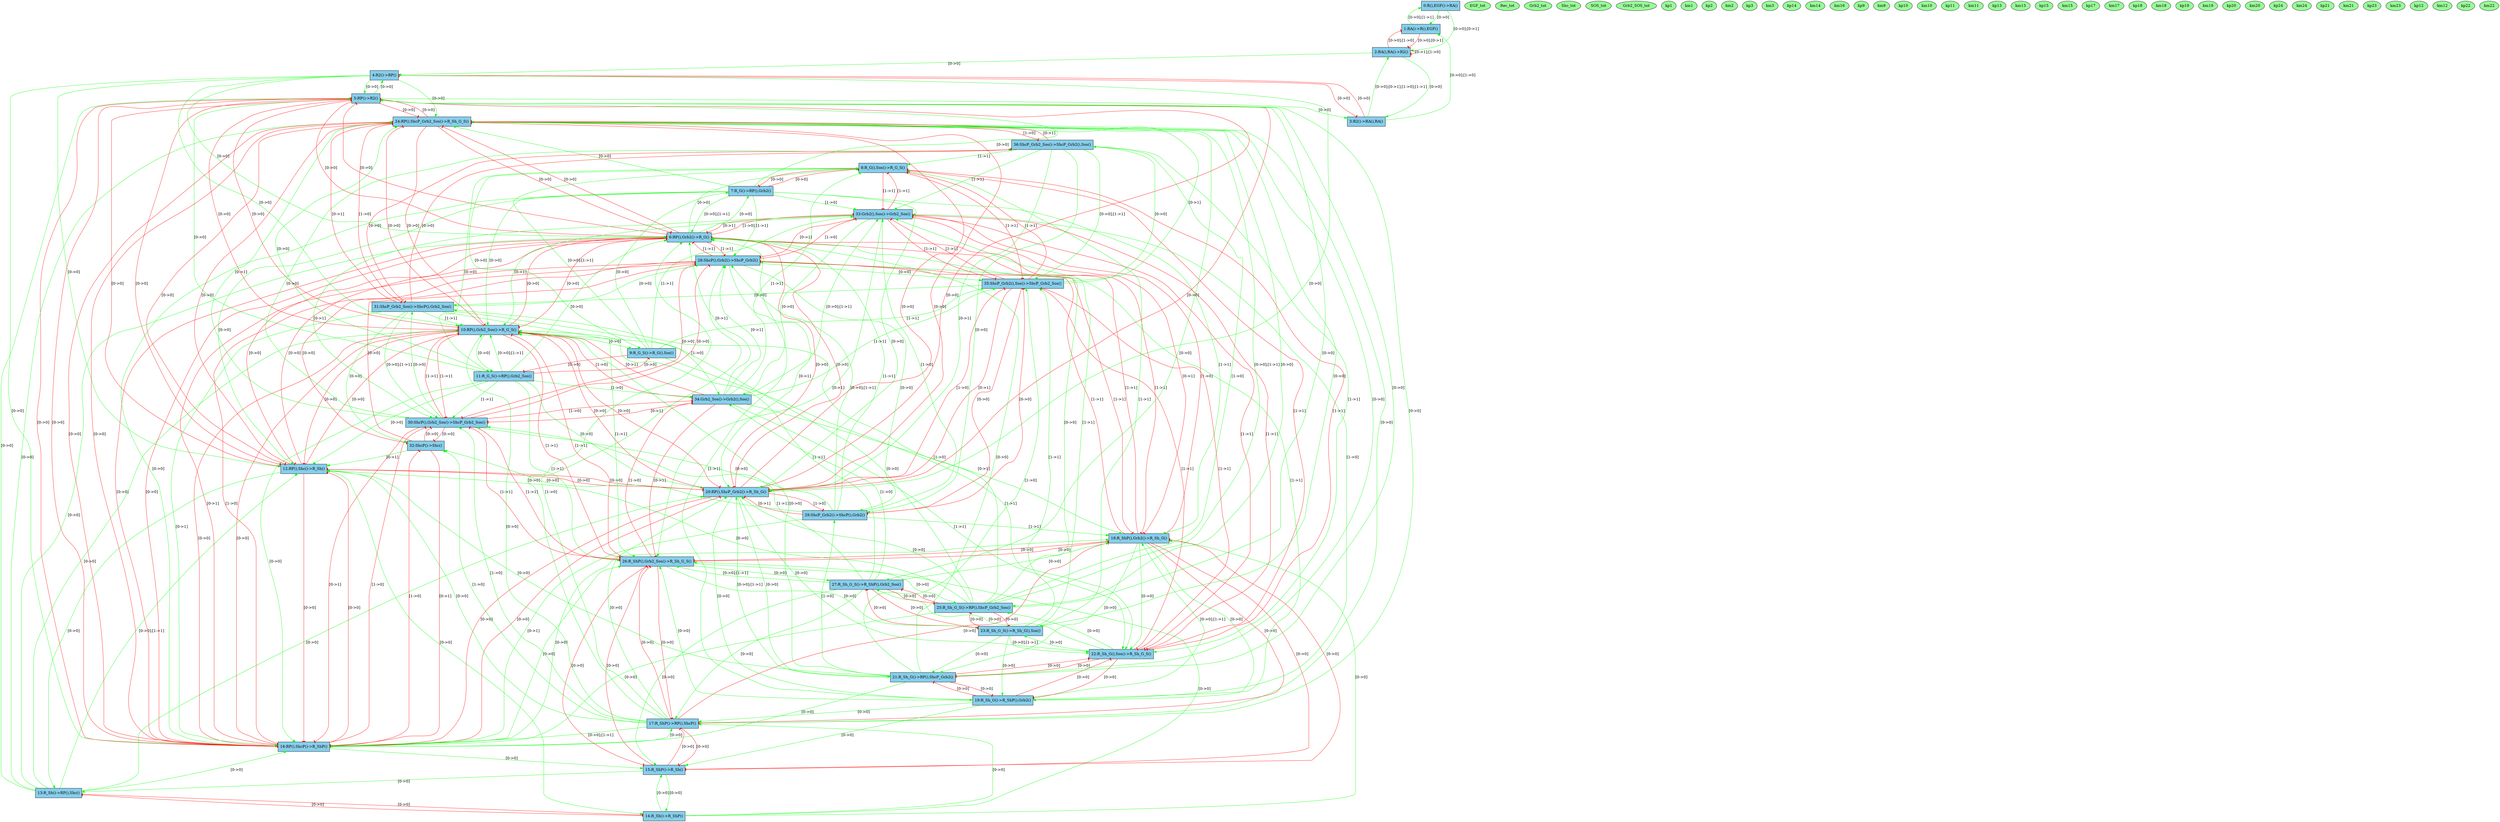 #This file has been computed by KaSa: a Static Analyzer for Kappa (Kappa Static Analyzer (DomainBased-3083-g1567d7b-dirty))
#Download sources/binaries at https://github.com/Kappa-Dev/KaSim
#
#Analysis launched at 2017/05/17 14:48:44 (GMT+2) on wf102.di.ens.fr
#Command line is: KaSa egfr_path.ka
#
#This file contains the description of the influence map in dot.
#Please use graphviz (http://www.graphviz.org) or OmniGraffle to export it to a PDF
#
digraph G{
"0:R(),EGF()->RA()" [shape="box" fillcolor="#87ceeb" style=filled];
"1:RA()->R(),EGF()" [shape="box" fillcolor="#87ceeb" style=filled];
"2:RA(),RA()->R2()" [shape="box" fillcolor="#87ceeb" style=filled];
"3:R2()->RA(),RA()" [shape="box" fillcolor="#87ceeb" style=filled];
"4:R2()->RP()" [shape="box" fillcolor="#87ceeb" style=filled];
"5:RP()->R2()" [shape="box" fillcolor="#87ceeb" style=filled];
"6:RP(),Grb2()->R_G()" [shape="box" fillcolor="#87ceeb" style=filled];
"7:R_G()->RP(),Grb2()" [shape="box" fillcolor="#87ceeb" style=filled];
"8:R_G(),Sos()->R_G_S()" [shape="box" fillcolor="#87ceeb" style=filled];
"9:R_G_S()->R_G(),Sos()" [shape="box" fillcolor="#87ceeb" style=filled];
"10:RP(),Grb2_Sos()->R_G_S()" [shape="box" fillcolor="#87ceeb" style=filled];
"11:R_G_S()->RP(),Grb2_Sos()" [shape="box" fillcolor="#87ceeb" style=filled];
"12:RP(),Shc()->R_Sh()" [shape="box" fillcolor="#87ceeb" style=filled];
"13:R_Sh()->RP(),Shc()" [shape="box" fillcolor="#87ceeb" style=filled];
"14:R_Sh()->R_ShP()" [shape="box" fillcolor="#87ceeb" style=filled];
"15:R_ShP()->R_Sh()" [shape="box" fillcolor="#87ceeb" style=filled];
"16:RP(),ShcP()->R_ShP()" [shape="box" fillcolor="#87ceeb" style=filled];
"17:R_ShP()->RP(),ShcP()" [shape="box" fillcolor="#87ceeb" style=filled];
"18:R_ShP(),Grb2()->R_Sh_G()" [shape="box" fillcolor="#87ceeb" style=filled];
"19:R_Sh_G()->R_ShP(),Grb2()" [shape="box" fillcolor="#87ceeb" style=filled];
"20:RP(),ShcP_Grb2()->R_Sh_G()" [shape="box" fillcolor="#87ceeb" style=filled];
"21:R_Sh_G()->RP(),ShcP_Grb2()" [shape="box" fillcolor="#87ceeb" style=filled];
"22:R_Sh_G(),Sos()->R_Sh_G_S()" [shape="box" fillcolor="#87ceeb" style=filled];
"23:R_Sh_G_S()->R_Sh_G(),Sos()" [shape="box" fillcolor="#87ceeb" style=filled];
"24:RP(),ShcP_Grb2_Sos()->R_Sh_G_S()" [shape="box" fillcolor="#87ceeb" style=filled];
"25:R_Sh_G_S()->RP(),ShcP_Grb2_Sos()" [shape="box" fillcolor="#87ceeb" style=filled];
"26:R_ShP(),Grb2_Sos()->R_Sh_G_S()" [shape="box" fillcolor="#87ceeb" style=filled];
"27:R_Sh_G_S()->R_ShP(),Grb2_Sos()" [shape="box" fillcolor="#87ceeb" style=filled];
"28:ShcP(),Grb2()->ShcP_Grb2()" [shape="box" fillcolor="#87ceeb" style=filled];
"29:ShcP_Grb2()->ShcP(),Grb2()" [shape="box" fillcolor="#87ceeb" style=filled];
"30:ShcP(),Grb2_Sos()->ShcP_Grb2_Sos()" [shape="box" fillcolor="#87ceeb" style=filled];
"31:ShcP_Grb2_Sos()->ShcP(),Grb2_Sos()" [shape="box" fillcolor="#87ceeb" style=filled];
"32:ShcP()->Shc()" [shape="box" fillcolor="#87ceeb" style=filled];
"33:Grb2(),Sos()->Grb2_Sos()" [shape="box" fillcolor="#87ceeb" style=filled];
"34:Grb2_Sos()->Grb2(),Sos()" [shape="box" fillcolor="#87ceeb" style=filled];
"35:ShcP_Grb2(),Sos()->ShcP_Grb2_Sos()" [shape="box" fillcolor="#87ceeb" style=filled];
"36:ShcP_Grb2_Sos()->ShcP_Grb2(),Sos()" [shape="box" fillcolor="#87ceeb" style=filled];

"EGF_tot" [shape="ellipse" fillcolor="#98fb98" style=filled];
"Rec_tot" [shape="ellipse" fillcolor="#98fb98" style=filled];
"Grb2_tot" [shape="ellipse" fillcolor="#98fb98" style=filled];
"Shc_tot" [shape="ellipse" fillcolor="#98fb98" style=filled];
"SOS_tot" [shape="ellipse" fillcolor="#98fb98" style=filled];
"Grb2_SOS_tot" [shape="ellipse" fillcolor="#98fb98" style=filled];
"kp1" [shape="ellipse" fillcolor="#98fb98" style=filled];
"km1" [shape="ellipse" fillcolor="#98fb98" style=filled];
"kp2" [shape="ellipse" fillcolor="#98fb98" style=filled];
"km2" [shape="ellipse" fillcolor="#98fb98" style=filled];
"kp3" [shape="ellipse" fillcolor="#98fb98" style=filled];
"km3" [shape="ellipse" fillcolor="#98fb98" style=filled];
"kp14" [shape="ellipse" fillcolor="#98fb98" style=filled];
"km14" [shape="ellipse" fillcolor="#98fb98" style=filled];
"km16" [shape="ellipse" fillcolor="#98fb98" style=filled];
"kp9" [shape="ellipse" fillcolor="#98fb98" style=filled];
"km9" [shape="ellipse" fillcolor="#98fb98" style=filled];
"kp10" [shape="ellipse" fillcolor="#98fb98" style=filled];
"km10" [shape="ellipse" fillcolor="#98fb98" style=filled];
"kp11" [shape="ellipse" fillcolor="#98fb98" style=filled];
"km11" [shape="ellipse" fillcolor="#98fb98" style=filled];
"kp13" [shape="ellipse" fillcolor="#98fb98" style=filled];
"km13" [shape="ellipse" fillcolor="#98fb98" style=filled];
"kp15" [shape="ellipse" fillcolor="#98fb98" style=filled];
"km15" [shape="ellipse" fillcolor="#98fb98" style=filled];
"kp17" [shape="ellipse" fillcolor="#98fb98" style=filled];
"km17" [shape="ellipse" fillcolor="#98fb98" style=filled];
"kp18" [shape="ellipse" fillcolor="#98fb98" style=filled];
"km18" [shape="ellipse" fillcolor="#98fb98" style=filled];
"kp19" [shape="ellipse" fillcolor="#98fb98" style=filled];
"km19" [shape="ellipse" fillcolor="#98fb98" style=filled];
"kp20" [shape="ellipse" fillcolor="#98fb98" style=filled];
"km20" [shape="ellipse" fillcolor="#98fb98" style=filled];
"kp24" [shape="ellipse" fillcolor="#98fb98" style=filled];
"km24" [shape="ellipse" fillcolor="#98fb98" style=filled];
"kp21" [shape="ellipse" fillcolor="#98fb98" style=filled];
"km21" [shape="ellipse" fillcolor="#98fb98" style=filled];
"kp23" [shape="ellipse" fillcolor="#98fb98" style=filled];
"km23" [shape="ellipse" fillcolor="#98fb98" style=filled];
"kp12" [shape="ellipse" fillcolor="#98fb98" style=filled];
"km12" [shape="ellipse" fillcolor="#98fb98" style=filled];
"kp22" [shape="ellipse" fillcolor="#98fb98" style=filled];
"km22" [shape="ellipse" fillcolor="#98fb98" style=filled];
"0:R(),EGF()->RA()" -> "1:RA()->R(),EGF()" [label="[0->0]" color="green"];
"0:R(),EGF()->RA()" -> "2:RA(),RA()->R2()" [label="[0->0];[0->1]" color="green"];
"1:RA()->R(),EGF()" -> "0:R(),EGF()->RA()" [label="[0->0];[1->1]" color="green"];
"2:RA(),RA()->R2()" -> "3:R2()->RA(),RA()" [label="[0->0]" color="green"];
"2:RA(),RA()->R2()" -> "4:R2()->RP()" [label="[0->0]" color="green"];
"3:R2()->RA(),RA()" -> "1:RA()->R(),EGF()" [label="[0->0];[1->0]" color="green"];
"3:R2()->RA(),RA()" -> "2:RA(),RA()->R2()" [label="[0->0];[0->1];[1->0];[1->1]" color="green"];
"4:R2()->RP()" -> "5:RP()->R2()" [label="[0->0]" color="green"];
"4:R2()->RP()" -> "6:RP(),Grb2()->R_G()" [label="[0->0]" color="green"];
"4:R2()->RP()" -> "10:RP(),Grb2_Sos()->R_G_S()" [label="[0->0]" color="green"];
"4:R2()->RP()" -> "12:RP(),Shc()->R_Sh()" [label="[0->0]" color="green"];
"4:R2()->RP()" -> "16:RP(),ShcP()->R_ShP()" [label="[0->0]" color="green"];
"4:R2()->RP()" -> "20:RP(),ShcP_Grb2()->R_Sh_G()" [label="[0->0]" color="green"];
"4:R2()->RP()" -> "24:RP(),ShcP_Grb2_Sos()->R_Sh_G_S()" [label="[0->0]" color="green"];
"5:RP()->R2()" -> "3:R2()->RA(),RA()" [label="[0->0]" color="green"];
"5:RP()->R2()" -> "4:R2()->RP()" [label="[0->0]" color="green"];
"6:RP(),Grb2()->R_G()" -> "7:R_G()->RP(),Grb2()" [label="[0->0]" color="green"];
"6:RP(),Grb2()->R_G()" -> "8:R_G(),Sos()->R_G_S()" [label="[0->0]" color="green"];
"7:R_G()->RP(),Grb2()" -> "5:RP()->R2()" [label="[0->0]" color="green"];
"7:R_G()->RP(),Grb2()" -> "6:RP(),Grb2()->R_G()" [label="[0->0];[1->1]" color="green"];
"7:R_G()->RP(),Grb2()" -> "10:RP(),Grb2_Sos()->R_G_S()" [label="[0->0]" color="green"];
"7:R_G()->RP(),Grb2()" -> "12:RP(),Shc()->R_Sh()" [label="[0->0]" color="green"];
"7:R_G()->RP(),Grb2()" -> "16:RP(),ShcP()->R_ShP()" [label="[0->0]" color="green"];
"7:R_G()->RP(),Grb2()" -> "18:R_ShP(),Grb2()->R_Sh_G()" [label="[1->1]" color="green"];
"7:R_G()->RP(),Grb2()" -> "20:RP(),ShcP_Grb2()->R_Sh_G()" [label="[0->0]" color="green"];
"7:R_G()->RP(),Grb2()" -> "24:RP(),ShcP_Grb2_Sos()->R_Sh_G_S()" [label="[0->0]" color="green"];
"7:R_G()->RP(),Grb2()" -> "28:ShcP(),Grb2()->ShcP_Grb2()" [label="[1->1]" color="green"];
"7:R_G()->RP(),Grb2()" -> "33:Grb2(),Sos()->Grb2_Sos()" [label="[1->0]" color="green"];
"8:R_G(),Sos()->R_G_S()" -> "9:R_G_S()->R_G(),Sos()" [label="[0->0]" color="green"];
"8:R_G(),Sos()->R_G_S()" -> "11:R_G_S()->RP(),Grb2_Sos()" [label="[0->0]" color="green"];
"9:R_G_S()->R_G(),Sos()" -> "7:R_G()->RP(),Grb2()" [label="[0->0]" color="green"];
"9:R_G_S()->R_G(),Sos()" -> "8:R_G(),Sos()->R_G_S()" [label="[0->0];[1->1]" color="green"];
"9:R_G_S()->R_G(),Sos()" -> "22:R_Sh_G(),Sos()->R_Sh_G_S()" [label="[1->1]" color="green"];
"9:R_G_S()->R_G(),Sos()" -> "33:Grb2(),Sos()->Grb2_Sos()" [label="[1->1]" color="green"];
"9:R_G_S()->R_G(),Sos()" -> "35:ShcP_Grb2(),Sos()->ShcP_Grb2_Sos()" [label="[1->1]" color="green"];
"10:RP(),Grb2_Sos()->R_G_S()" -> "9:R_G_S()->R_G(),Sos()" [label="[0->0]" color="green"];
"10:RP(),Grb2_Sos()->R_G_S()" -> "11:R_G_S()->RP(),Grb2_Sos()" [label="[0->0]" color="green"];
"11:R_G_S()->RP(),Grb2_Sos()" -> "5:RP()->R2()" [label="[0->0]" color="green"];
"11:R_G_S()->RP(),Grb2_Sos()" -> "6:RP(),Grb2()->R_G()" [label="[0->0]" color="green"];
"11:R_G_S()->RP(),Grb2_Sos()" -> "10:RP(),Grb2_Sos()->R_G_S()" [label="[0->0];[1->1]" color="green"];
"11:R_G_S()->RP(),Grb2_Sos()" -> "12:RP(),Shc()->R_Sh()" [label="[0->0]" color="green"];
"11:R_G_S()->RP(),Grb2_Sos()" -> "16:RP(),ShcP()->R_ShP()" [label="[0->0]" color="green"];
"11:R_G_S()->RP(),Grb2_Sos()" -> "20:RP(),ShcP_Grb2()->R_Sh_G()" [label="[0->0]" color="green"];
"11:R_G_S()->RP(),Grb2_Sos()" -> "24:RP(),ShcP_Grb2_Sos()->R_Sh_G_S()" [label="[0->0]" color="green"];
"11:R_G_S()->RP(),Grb2_Sos()" -> "26:R_ShP(),Grb2_Sos()->R_Sh_G_S()" [label="[1->1]" color="green"];
"11:R_G_S()->RP(),Grb2_Sos()" -> "30:ShcP(),Grb2_Sos()->ShcP_Grb2_Sos()" [label="[1->1]" color="green"];
"11:R_G_S()->RP(),Grb2_Sos()" -> "34:Grb2_Sos()->Grb2(),Sos()" [label="[1->0]" color="green"];
"12:RP(),Shc()->R_Sh()" -> "13:R_Sh()->RP(),Shc()" [label="[0->0]" color="green"];
"12:RP(),Shc()->R_Sh()" -> "14:R_Sh()->R_ShP()" [label="[0->0]" color="green"];
"13:R_Sh()->RP(),Shc()" -> "5:RP()->R2()" [label="[0->0]" color="green"];
"13:R_Sh()->RP(),Shc()" -> "6:RP(),Grb2()->R_G()" [label="[0->0]" color="green"];
"13:R_Sh()->RP(),Shc()" -> "10:RP(),Grb2_Sos()->R_G_S()" [label="[0->0]" color="green"];
"13:R_Sh()->RP(),Shc()" -> "12:RP(),Shc()->R_Sh()" [label="[0->0];[1->1]" color="green"];
"13:R_Sh()->RP(),Shc()" -> "16:RP(),ShcP()->R_ShP()" [label="[0->0]" color="green"];
"13:R_Sh()->RP(),Shc()" -> "20:RP(),ShcP_Grb2()->R_Sh_G()" [label="[0->0]" color="green"];
"13:R_Sh()->RP(),Shc()" -> "24:RP(),ShcP_Grb2_Sos()->R_Sh_G_S()" [label="[0->0]" color="green"];
"14:R_Sh()->R_ShP()" -> "15:R_ShP()->R_Sh()" [label="[0->0]" color="green"];
"14:R_Sh()->R_ShP()" -> "17:R_ShP()->RP(),ShcP()" [label="[0->0]" color="green"];
"14:R_Sh()->R_ShP()" -> "18:R_ShP(),Grb2()->R_Sh_G()" [label="[0->0]" color="green"];
"14:R_Sh()->R_ShP()" -> "26:R_ShP(),Grb2_Sos()->R_Sh_G_S()" [label="[0->0]" color="green"];
"15:R_ShP()->R_Sh()" -> "13:R_Sh()->RP(),Shc()" [label="[0->0]" color="green"];
"15:R_ShP()->R_Sh()" -> "14:R_Sh()->R_ShP()" [label="[0->0]" color="green"];
"16:RP(),ShcP()->R_ShP()" -> "15:R_ShP()->R_Sh()" [label="[0->0]" color="green"];
"16:RP(),ShcP()->R_ShP()" -> "17:R_ShP()->RP(),ShcP()" [label="[0->0]" color="green"];
"16:RP(),ShcP()->R_ShP()" -> "18:R_ShP(),Grb2()->R_Sh_G()" [label="[0->0]" color="green"];
"16:RP(),ShcP()->R_ShP()" -> "26:R_ShP(),Grb2_Sos()->R_Sh_G_S()" [label="[0->0]" color="green"];
"17:R_ShP()->RP(),ShcP()" -> "5:RP()->R2()" [label="[0->0]" color="green"];
"17:R_ShP()->RP(),ShcP()" -> "6:RP(),Grb2()->R_G()" [label="[0->0]" color="green"];
"17:R_ShP()->RP(),ShcP()" -> "10:RP(),Grb2_Sos()->R_G_S()" [label="[0->0]" color="green"];
"17:R_ShP()->RP(),ShcP()" -> "12:RP(),Shc()->R_Sh()" [label="[0->0]" color="green"];
"17:R_ShP()->RP(),ShcP()" -> "16:RP(),ShcP()->R_ShP()" [label="[0->0];[1->1]" color="green"];
"17:R_ShP()->RP(),ShcP()" -> "20:RP(),ShcP_Grb2()->R_Sh_G()" [label="[0->0]" color="green"];
"17:R_ShP()->RP(),ShcP()" -> "24:RP(),ShcP_Grb2_Sos()->R_Sh_G_S()" [label="[0->0]" color="green"];
"17:R_ShP()->RP(),ShcP()" -> "28:ShcP(),Grb2()->ShcP_Grb2()" [label="[1->0]" color="green"];
"17:R_ShP()->RP(),ShcP()" -> "30:ShcP(),Grb2_Sos()->ShcP_Grb2_Sos()" [label="[1->0]" color="green"];
"17:R_ShP()->RP(),ShcP()" -> "32:ShcP()->Shc()" [label="[1->0]" color="green"];
"18:R_ShP(),Grb2()->R_Sh_G()" -> "19:R_Sh_G()->R_ShP(),Grb2()" [label="[0->0]" color="green"];
"18:R_ShP(),Grb2()->R_Sh_G()" -> "21:R_Sh_G()->RP(),ShcP_Grb2()" [label="[0->0]" color="green"];
"18:R_ShP(),Grb2()->R_Sh_G()" -> "22:R_Sh_G(),Sos()->R_Sh_G_S()" [label="[0->0]" color="green"];
"19:R_Sh_G()->R_ShP(),Grb2()" -> "6:RP(),Grb2()->R_G()" [label="[1->1]" color="green"];
"19:R_Sh_G()->R_ShP(),Grb2()" -> "15:R_ShP()->R_Sh()" [label="[0->0]" color="green"];
"19:R_Sh_G()->R_ShP(),Grb2()" -> "17:R_ShP()->RP(),ShcP()" [label="[0->0]" color="green"];
"19:R_Sh_G()->R_ShP(),Grb2()" -> "18:R_ShP(),Grb2()->R_Sh_G()" [label="[0->0];[1->1]" color="green"];
"19:R_Sh_G()->R_ShP(),Grb2()" -> "26:R_ShP(),Grb2_Sos()->R_Sh_G_S()" [label="[0->0]" color="green"];
"19:R_Sh_G()->R_ShP(),Grb2()" -> "28:ShcP(),Grb2()->ShcP_Grb2()" [label="[1->1]" color="green"];
"19:R_Sh_G()->R_ShP(),Grb2()" -> "33:Grb2(),Sos()->Grb2_Sos()" [label="[1->0]" color="green"];
"20:RP(),ShcP_Grb2()->R_Sh_G()" -> "19:R_Sh_G()->R_ShP(),Grb2()" [label="[0->0]" color="green"];
"20:RP(),ShcP_Grb2()->R_Sh_G()" -> "21:R_Sh_G()->RP(),ShcP_Grb2()" [label="[0->0]" color="green"];
"20:RP(),ShcP_Grb2()->R_Sh_G()" -> "22:R_Sh_G(),Sos()->R_Sh_G_S()" [label="[0->0]" color="green"];
"21:R_Sh_G()->RP(),ShcP_Grb2()" -> "5:RP()->R2()" [label="[0->0]" color="green"];
"21:R_Sh_G()->RP(),ShcP_Grb2()" -> "6:RP(),Grb2()->R_G()" [label="[0->0]" color="green"];
"21:R_Sh_G()->RP(),ShcP_Grb2()" -> "10:RP(),Grb2_Sos()->R_G_S()" [label="[0->0]" color="green"];
"21:R_Sh_G()->RP(),ShcP_Grb2()" -> "12:RP(),Shc()->R_Sh()" [label="[0->0]" color="green"];
"21:R_Sh_G()->RP(),ShcP_Grb2()" -> "16:RP(),ShcP()->R_ShP()" [label="[0->0]" color="green"];
"21:R_Sh_G()->RP(),ShcP_Grb2()" -> "20:RP(),ShcP_Grb2()->R_Sh_G()" [label="[0->0];[1->1]" color="green"];
"21:R_Sh_G()->RP(),ShcP_Grb2()" -> "24:RP(),ShcP_Grb2_Sos()->R_Sh_G_S()" [label="[0->0]" color="green"];
"21:R_Sh_G()->RP(),ShcP_Grb2()" -> "29:ShcP_Grb2()->ShcP(),Grb2()" [label="[1->0]" color="green"];
"21:R_Sh_G()->RP(),ShcP_Grb2()" -> "35:ShcP_Grb2(),Sos()->ShcP_Grb2_Sos()" [label="[1->0]" color="green"];
"22:R_Sh_G(),Sos()->R_Sh_G_S()" -> "23:R_Sh_G_S()->R_Sh_G(),Sos()" [label="[0->0]" color="green"];
"22:R_Sh_G(),Sos()->R_Sh_G_S()" -> "25:R_Sh_G_S()->RP(),ShcP_Grb2_Sos()" [label="[0->0]" color="green"];
"22:R_Sh_G(),Sos()->R_Sh_G_S()" -> "27:R_Sh_G_S()->R_ShP(),Grb2_Sos()" [label="[0->0]" color="green"];
"23:R_Sh_G_S()->R_Sh_G(),Sos()" -> "8:R_G(),Sos()->R_G_S()" [label="[1->1]" color="green"];
"23:R_Sh_G_S()->R_Sh_G(),Sos()" -> "19:R_Sh_G()->R_ShP(),Grb2()" [label="[0->0]" color="green"];
"23:R_Sh_G_S()->R_Sh_G(),Sos()" -> "21:R_Sh_G()->RP(),ShcP_Grb2()" [label="[0->0]" color="green"];
"23:R_Sh_G_S()->R_Sh_G(),Sos()" -> "22:R_Sh_G(),Sos()->R_Sh_G_S()" [label="[0->0];[1->1]" color="green"];
"23:R_Sh_G_S()->R_Sh_G(),Sos()" -> "33:Grb2(),Sos()->Grb2_Sos()" [label="[1->1]" color="green"];
"23:R_Sh_G_S()->R_Sh_G(),Sos()" -> "35:ShcP_Grb2(),Sos()->ShcP_Grb2_Sos()" [label="[1->1]" color="green"];
"24:RP(),ShcP_Grb2_Sos()->R_Sh_G_S()" -> "23:R_Sh_G_S()->R_Sh_G(),Sos()" [label="[0->0]" color="green"];
"24:RP(),ShcP_Grb2_Sos()->R_Sh_G_S()" -> "25:R_Sh_G_S()->RP(),ShcP_Grb2_Sos()" [label="[0->0]" color="green"];
"24:RP(),ShcP_Grb2_Sos()->R_Sh_G_S()" -> "27:R_Sh_G_S()->R_ShP(),Grb2_Sos()" [label="[0->0]" color="green"];
"25:R_Sh_G_S()->RP(),ShcP_Grb2_Sos()" -> "5:RP()->R2()" [label="[0->0]" color="green"];
"25:R_Sh_G_S()->RP(),ShcP_Grb2_Sos()" -> "6:RP(),Grb2()->R_G()" [label="[0->0]" color="green"];
"25:R_Sh_G_S()->RP(),ShcP_Grb2_Sos()" -> "10:RP(),Grb2_Sos()->R_G_S()" [label="[0->0]" color="green"];
"25:R_Sh_G_S()->RP(),ShcP_Grb2_Sos()" -> "12:RP(),Shc()->R_Sh()" [label="[0->0]" color="green"];
"25:R_Sh_G_S()->RP(),ShcP_Grb2_Sos()" -> "16:RP(),ShcP()->R_ShP()" [label="[0->0]" color="green"];
"25:R_Sh_G_S()->RP(),ShcP_Grb2_Sos()" -> "20:RP(),ShcP_Grb2()->R_Sh_G()" [label="[0->0]" color="green"];
"25:R_Sh_G_S()->RP(),ShcP_Grb2_Sos()" -> "24:RP(),ShcP_Grb2_Sos()->R_Sh_G_S()" [label="[0->0];[1->1]" color="green"];
"25:R_Sh_G_S()->RP(),ShcP_Grb2_Sos()" -> "31:ShcP_Grb2_Sos()->ShcP(),Grb2_Sos()" [label="[1->0]" color="green"];
"25:R_Sh_G_S()->RP(),ShcP_Grb2_Sos()" -> "36:ShcP_Grb2_Sos()->ShcP_Grb2(),Sos()" [label="[1->0]" color="green"];
"26:R_ShP(),Grb2_Sos()->R_Sh_G_S()" -> "23:R_Sh_G_S()->R_Sh_G(),Sos()" [label="[0->0]" color="green"];
"26:R_ShP(),Grb2_Sos()->R_Sh_G_S()" -> "25:R_Sh_G_S()->RP(),ShcP_Grb2_Sos()" [label="[0->0]" color="green"];
"26:R_ShP(),Grb2_Sos()->R_Sh_G_S()" -> "27:R_Sh_G_S()->R_ShP(),Grb2_Sos()" [label="[0->0]" color="green"];
"27:R_Sh_G_S()->R_ShP(),Grb2_Sos()" -> "10:RP(),Grb2_Sos()->R_G_S()" [label="[1->1]" color="green"];
"27:R_Sh_G_S()->R_ShP(),Grb2_Sos()" -> "15:R_ShP()->R_Sh()" [label="[0->0]" color="green"];
"27:R_Sh_G_S()->R_ShP(),Grb2_Sos()" -> "17:R_ShP()->RP(),ShcP()" [label="[0->0]" color="green"];
"27:R_Sh_G_S()->R_ShP(),Grb2_Sos()" -> "18:R_ShP(),Grb2()->R_Sh_G()" [label="[0->0]" color="green"];
"27:R_Sh_G_S()->R_ShP(),Grb2_Sos()" -> "26:R_ShP(),Grb2_Sos()->R_Sh_G_S()" [label="[0->0];[1->1]" color="green"];
"27:R_Sh_G_S()->R_ShP(),Grb2_Sos()" -> "30:ShcP(),Grb2_Sos()->ShcP_Grb2_Sos()" [label="[1->1]" color="green"];
"27:R_Sh_G_S()->R_ShP(),Grb2_Sos()" -> "34:Grb2_Sos()->Grb2(),Sos()" [label="[1->0]" color="green"];
"28:ShcP(),Grb2()->ShcP_Grb2()" -> "20:RP(),ShcP_Grb2()->R_Sh_G()" [label="[0->1]" color="green"];
"28:ShcP(),Grb2()->ShcP_Grb2()" -> "29:ShcP_Grb2()->ShcP(),Grb2()" [label="[0->0]" color="green"];
"28:ShcP(),Grb2()->ShcP_Grb2()" -> "35:ShcP_Grb2(),Sos()->ShcP_Grb2_Sos()" [label="[0->0]" color="green"];
"29:ShcP_Grb2()->ShcP(),Grb2()" -> "6:RP(),Grb2()->R_G()" [label="[1->1]" color="green"];
"29:ShcP_Grb2()->ShcP(),Grb2()" -> "16:RP(),ShcP()->R_ShP()" [label="[0->1]" color="green"];
"29:ShcP_Grb2()->ShcP(),Grb2()" -> "18:R_ShP(),Grb2()->R_Sh_G()" [label="[1->1]" color="green"];
"29:ShcP_Grb2()->ShcP(),Grb2()" -> "28:ShcP(),Grb2()->ShcP_Grb2()" [label="[0->0];[1->1]" color="green"];
"29:ShcP_Grb2()->ShcP(),Grb2()" -> "30:ShcP(),Grb2_Sos()->ShcP_Grb2_Sos()" [label="[0->0]" color="green"];
"29:ShcP_Grb2()->ShcP(),Grb2()" -> "32:ShcP()->Shc()" [label="[0->0]" color="green"];
"29:ShcP_Grb2()->ShcP(),Grb2()" -> "33:Grb2(),Sos()->Grb2_Sos()" [label="[1->0]" color="green"];
"30:ShcP(),Grb2_Sos()->ShcP_Grb2_Sos()" -> "24:RP(),ShcP_Grb2_Sos()->R_Sh_G_S()" [label="[0->1]" color="green"];
"30:ShcP(),Grb2_Sos()->ShcP_Grb2_Sos()" -> "31:ShcP_Grb2_Sos()->ShcP(),Grb2_Sos()" [label="[0->0]" color="green"];
"30:ShcP(),Grb2_Sos()->ShcP_Grb2_Sos()" -> "36:ShcP_Grb2_Sos()->ShcP_Grb2(),Sos()" [label="[0->0]" color="green"];
"31:ShcP_Grb2_Sos()->ShcP(),Grb2_Sos()" -> "10:RP(),Grb2_Sos()->R_G_S()" [label="[1->1]" color="green"];
"31:ShcP_Grb2_Sos()->ShcP(),Grb2_Sos()" -> "16:RP(),ShcP()->R_ShP()" [label="[0->1]" color="green"];
"31:ShcP_Grb2_Sos()->ShcP(),Grb2_Sos()" -> "26:R_ShP(),Grb2_Sos()->R_Sh_G_S()" [label="[1->1]" color="green"];
"31:ShcP_Grb2_Sos()->ShcP(),Grb2_Sos()" -> "28:ShcP(),Grb2()->ShcP_Grb2()" [label="[0->0]" color="green"];
"31:ShcP_Grb2_Sos()->ShcP(),Grb2_Sos()" -> "30:ShcP(),Grb2_Sos()->ShcP_Grb2_Sos()" [label="[0->0];[1->1]" color="green"];
"31:ShcP_Grb2_Sos()->ShcP(),Grb2_Sos()" -> "32:ShcP()->Shc()" [label="[0->0]" color="green"];
"31:ShcP_Grb2_Sos()->ShcP(),Grb2_Sos()" -> "34:Grb2_Sos()->Grb2(),Sos()" [label="[1->0]" color="green"];
"32:ShcP()->Shc()" -> "12:RP(),Shc()->R_Sh()" [label="[0->1]" color="green"];
"33:Grb2(),Sos()->Grb2_Sos()" -> "10:RP(),Grb2_Sos()->R_G_S()" [label="[0->1]" color="green"];
"33:Grb2(),Sos()->Grb2_Sos()" -> "26:R_ShP(),Grb2_Sos()->R_Sh_G_S()" [label="[0->1]" color="green"];
"33:Grb2(),Sos()->Grb2_Sos()" -> "30:ShcP(),Grb2_Sos()->ShcP_Grb2_Sos()" [label="[0->1]" color="green"];
"33:Grb2(),Sos()->Grb2_Sos()" -> "34:Grb2_Sos()->Grb2(),Sos()" [label="[0->0]" color="green"];
"34:Grb2_Sos()->Grb2(),Sos()" -> "6:RP(),Grb2()->R_G()" [label="[0->1]" color="green"];
"34:Grb2_Sos()->Grb2(),Sos()" -> "8:R_G(),Sos()->R_G_S()" [label="[1->1]" color="green"];
"34:Grb2_Sos()->Grb2(),Sos()" -> "18:R_ShP(),Grb2()->R_Sh_G()" [label="[0->1]" color="green"];
"34:Grb2_Sos()->Grb2(),Sos()" -> "22:R_Sh_G(),Sos()->R_Sh_G_S()" [label="[1->1]" color="green"];
"34:Grb2_Sos()->Grb2(),Sos()" -> "28:ShcP(),Grb2()->ShcP_Grb2()" [label="[0->1]" color="green"];
"34:Grb2_Sos()->Grb2(),Sos()" -> "33:Grb2(),Sos()->Grb2_Sos()" [label="[0->0];[1->1]" color="green"];
"34:Grb2_Sos()->Grb2(),Sos()" -> "35:ShcP_Grb2(),Sos()->ShcP_Grb2_Sos()" [label="[1->1]" color="green"];
"35:ShcP_Grb2(),Sos()->ShcP_Grb2_Sos()" -> "24:RP(),ShcP_Grb2_Sos()->R_Sh_G_S()" [label="[0->1]" color="green"];
"35:ShcP_Grb2(),Sos()->ShcP_Grb2_Sos()" -> "31:ShcP_Grb2_Sos()->ShcP(),Grb2_Sos()" [label="[0->0]" color="green"];
"35:ShcP_Grb2(),Sos()->ShcP_Grb2_Sos()" -> "36:ShcP_Grb2_Sos()->ShcP_Grb2(),Sos()" [label="[0->0]" color="green"];
"36:ShcP_Grb2_Sos()->ShcP_Grb2(),Sos()" -> "8:R_G(),Sos()->R_G_S()" [label="[1->1]" color="green"];
"36:ShcP_Grb2_Sos()->ShcP_Grb2(),Sos()" -> "20:RP(),ShcP_Grb2()->R_Sh_G()" [label="[0->1]" color="green"];
"36:ShcP_Grb2_Sos()->ShcP_Grb2(),Sos()" -> "22:R_Sh_G(),Sos()->R_Sh_G_S()" [label="[1->1]" color="green"];
"36:ShcP_Grb2_Sos()->ShcP_Grb2(),Sos()" -> "29:ShcP_Grb2()->ShcP(),Grb2()" [label="[0->0]" color="green"];
"36:ShcP_Grb2_Sos()->ShcP_Grb2(),Sos()" -> "33:Grb2(),Sos()->Grb2_Sos()" [label="[1->1]" color="green"];
"36:ShcP_Grb2_Sos()->ShcP_Grb2(),Sos()" -> "35:ShcP_Grb2(),Sos()->ShcP_Grb2_Sos()" [label="[0->0];[1->1]" color="green"];
"1:RA()->R(),EGF()" -> "2:RA(),RA()->R2()" [label="[0->0];[0->1]" color="red" arrowhead="tee"];
"2:RA(),RA()->R2()" -> "1:RA()->R(),EGF()" [label="[0->0];[1->0]" color="red" arrowhead="tee"];
"2:RA(),RA()->R2()" -> "2:RA(),RA()->R2()" [label="[0->1];[1->0]" color="red" arrowhead="tee"];
"3:R2()->RA(),RA()" -> "4:R2()->RP()" [label="[0->0]" color="red" arrowhead="tee"];
"4:R2()->RP()" -> "3:R2()->RA(),RA()" [label="[0->0]" color="red" arrowhead="tee"];
"5:RP()->R2()" -> "6:RP(),Grb2()->R_G()" [label="[0->0]" color="red" arrowhead="tee"];
"5:RP()->R2()" -> "10:RP(),Grb2_Sos()->R_G_S()" [label="[0->0]" color="red" arrowhead="tee"];
"5:RP()->R2()" -> "12:RP(),Shc()->R_Sh()" [label="[0->0]" color="red" arrowhead="tee"];
"5:RP()->R2()" -> "16:RP(),ShcP()->R_ShP()" [label="[0->0]" color="red" arrowhead="tee"];
"5:RP()->R2()" -> "20:RP(),ShcP_Grb2()->R_Sh_G()" [label="[0->0]" color="red" arrowhead="tee"];
"5:RP()->R2()" -> "24:RP(),ShcP_Grb2_Sos()->R_Sh_G_S()" [label="[0->0]" color="red" arrowhead="tee"];
"6:RP(),Grb2()->R_G()" -> "5:RP()->R2()" [label="[0->0]" color="red" arrowhead="tee"];
"6:RP(),Grb2()->R_G()" -> "10:RP(),Grb2_Sos()->R_G_S()" [label="[0->0]" color="red" arrowhead="tee"];
"6:RP(),Grb2()->R_G()" -> "12:RP(),Shc()->R_Sh()" [label="[0->0]" color="red" arrowhead="tee"];
"6:RP(),Grb2()->R_G()" -> "16:RP(),ShcP()->R_ShP()" [label="[0->0]" color="red" arrowhead="tee"];
"6:RP(),Grb2()->R_G()" -> "18:R_ShP(),Grb2()->R_Sh_G()" [label="[1->1]" color="red" arrowhead="tee"];
"6:RP(),Grb2()->R_G()" -> "20:RP(),ShcP_Grb2()->R_Sh_G()" [label="[0->0]" color="red" arrowhead="tee"];
"6:RP(),Grb2()->R_G()" -> "24:RP(),ShcP_Grb2_Sos()->R_Sh_G_S()" [label="[0->0]" color="red" arrowhead="tee"];
"6:RP(),Grb2()->R_G()" -> "28:ShcP(),Grb2()->ShcP_Grb2()" [label="[1->1]" color="red" arrowhead="tee"];
"6:RP(),Grb2()->R_G()" -> "33:Grb2(),Sos()->Grb2_Sos()" [label="[1->0]" color="red" arrowhead="tee"];
"7:R_G()->RP(),Grb2()" -> "8:R_G(),Sos()->R_G_S()" [label="[0->0]" color="red" arrowhead="tee"];
"8:R_G(),Sos()->R_G_S()" -> "7:R_G()->RP(),Grb2()" [label="[0->0]" color="red" arrowhead="tee"];
"8:R_G(),Sos()->R_G_S()" -> "22:R_Sh_G(),Sos()->R_Sh_G_S()" [label="[1->1]" color="red" arrowhead="tee"];
"8:R_G(),Sos()->R_G_S()" -> "33:Grb2(),Sos()->Grb2_Sos()" [label="[1->1]" color="red" arrowhead="tee"];
"8:R_G(),Sos()->R_G_S()" -> "35:ShcP_Grb2(),Sos()->ShcP_Grb2_Sos()" [label="[1->1]" color="red" arrowhead="tee"];
"9:R_G_S()->R_G(),Sos()" -> "11:R_G_S()->RP(),Grb2_Sos()" [label="[0->0]" color="red" arrowhead="tee"];
"10:RP(),Grb2_Sos()->R_G_S()" -> "5:RP()->R2()" [label="[0->0]" color="red" arrowhead="tee"];
"10:RP(),Grb2_Sos()->R_G_S()" -> "6:RP(),Grb2()->R_G()" [label="[0->0]" color="red" arrowhead="tee"];
"10:RP(),Grb2_Sos()->R_G_S()" -> "12:RP(),Shc()->R_Sh()" [label="[0->0]" color="red" arrowhead="tee"];
"10:RP(),Grb2_Sos()->R_G_S()" -> "16:RP(),ShcP()->R_ShP()" [label="[0->0]" color="red" arrowhead="tee"];
"10:RP(),Grb2_Sos()->R_G_S()" -> "20:RP(),ShcP_Grb2()->R_Sh_G()" [label="[0->0]" color="red" arrowhead="tee"];
"10:RP(),Grb2_Sos()->R_G_S()" -> "24:RP(),ShcP_Grb2_Sos()->R_Sh_G_S()" [label="[0->0]" color="red" arrowhead="tee"];
"10:RP(),Grb2_Sos()->R_G_S()" -> "26:R_ShP(),Grb2_Sos()->R_Sh_G_S()" [label="[1->1]" color="red" arrowhead="tee"];
"10:RP(),Grb2_Sos()->R_G_S()" -> "30:ShcP(),Grb2_Sos()->ShcP_Grb2_Sos()" [label="[1->1]" color="red" arrowhead="tee"];
"10:RP(),Grb2_Sos()->R_G_S()" -> "34:Grb2_Sos()->Grb2(),Sos()" [label="[1->0]" color="red" arrowhead="tee"];
"11:R_G_S()->RP(),Grb2_Sos()" -> "9:R_G_S()->R_G(),Sos()" [label="[0->0]" color="red" arrowhead="tee"];
"12:RP(),Shc()->R_Sh()" -> "5:RP()->R2()" [label="[0->0]" color="red" arrowhead="tee"];
"12:RP(),Shc()->R_Sh()" -> "6:RP(),Grb2()->R_G()" [label="[0->0]" color="red" arrowhead="tee"];
"12:RP(),Shc()->R_Sh()" -> "10:RP(),Grb2_Sos()->R_G_S()" [label="[0->0]" color="red" arrowhead="tee"];
"12:RP(),Shc()->R_Sh()" -> "16:RP(),ShcP()->R_ShP()" [label="[0->0]" color="red" arrowhead="tee"];
"12:RP(),Shc()->R_Sh()" -> "20:RP(),ShcP_Grb2()->R_Sh_G()" [label="[0->0]" color="red" arrowhead="tee"];
"12:RP(),Shc()->R_Sh()" -> "24:RP(),ShcP_Grb2_Sos()->R_Sh_G_S()" [label="[0->0]" color="red" arrowhead="tee"];
"13:R_Sh()->RP(),Shc()" -> "14:R_Sh()->R_ShP()" [label="[0->0]" color="red" arrowhead="tee"];
"14:R_Sh()->R_ShP()" -> "13:R_Sh()->RP(),Shc()" [label="[0->0]" color="red" arrowhead="tee"];
"15:R_ShP()->R_Sh()" -> "17:R_ShP()->RP(),ShcP()" [label="[0->0]" color="red" arrowhead="tee"];
"15:R_ShP()->R_Sh()" -> "18:R_ShP(),Grb2()->R_Sh_G()" [label="[0->0]" color="red" arrowhead="tee"];
"15:R_ShP()->R_Sh()" -> "26:R_ShP(),Grb2_Sos()->R_Sh_G_S()" [label="[0->0]" color="red" arrowhead="tee"];
"16:RP(),ShcP()->R_ShP()" -> "5:RP()->R2()" [label="[0->0]" color="red" arrowhead="tee"];
"16:RP(),ShcP()->R_ShP()" -> "6:RP(),Grb2()->R_G()" [label="[0->0]" color="red" arrowhead="tee"];
"16:RP(),ShcP()->R_ShP()" -> "10:RP(),Grb2_Sos()->R_G_S()" [label="[0->0]" color="red" arrowhead="tee"];
"16:RP(),ShcP()->R_ShP()" -> "12:RP(),Shc()->R_Sh()" [label="[0->0]" color="red" arrowhead="tee"];
"16:RP(),ShcP()->R_ShP()" -> "20:RP(),ShcP_Grb2()->R_Sh_G()" [label="[0->0]" color="red" arrowhead="tee"];
"16:RP(),ShcP()->R_ShP()" -> "24:RP(),ShcP_Grb2_Sos()->R_Sh_G_S()" [label="[0->0]" color="red" arrowhead="tee"];
"16:RP(),ShcP()->R_ShP()" -> "28:ShcP(),Grb2()->ShcP_Grb2()" [label="[1->0]" color="red" arrowhead="tee"];
"16:RP(),ShcP()->R_ShP()" -> "30:ShcP(),Grb2_Sos()->ShcP_Grb2_Sos()" [label="[1->0]" color="red" arrowhead="tee"];
"16:RP(),ShcP()->R_ShP()" -> "32:ShcP()->Shc()" [label="[1->0]" color="red" arrowhead="tee"];
"17:R_ShP()->RP(),ShcP()" -> "15:R_ShP()->R_Sh()" [label="[0->0]" color="red" arrowhead="tee"];
"17:R_ShP()->RP(),ShcP()" -> "18:R_ShP(),Grb2()->R_Sh_G()" [label="[0->0]" color="red" arrowhead="tee"];
"17:R_ShP()->RP(),ShcP()" -> "26:R_ShP(),Grb2_Sos()->R_Sh_G_S()" [label="[0->0]" color="red" arrowhead="tee"];
"18:R_ShP(),Grb2()->R_Sh_G()" -> "6:RP(),Grb2()->R_G()" [label="[1->1]" color="red" arrowhead="tee"];
"18:R_ShP(),Grb2()->R_Sh_G()" -> "15:R_ShP()->R_Sh()" [label="[0->0]" color="red" arrowhead="tee"];
"18:R_ShP(),Grb2()->R_Sh_G()" -> "17:R_ShP()->RP(),ShcP()" [label="[0->0]" color="red" arrowhead="tee"];
"18:R_ShP(),Grb2()->R_Sh_G()" -> "26:R_ShP(),Grb2_Sos()->R_Sh_G_S()" [label="[0->0]" color="red" arrowhead="tee"];
"18:R_ShP(),Grb2()->R_Sh_G()" -> "28:ShcP(),Grb2()->ShcP_Grb2()" [label="[1->1]" color="red" arrowhead="tee"];
"18:R_ShP(),Grb2()->R_Sh_G()" -> "33:Grb2(),Sos()->Grb2_Sos()" [label="[1->0]" color="red" arrowhead="tee"];
"19:R_Sh_G()->R_ShP(),Grb2()" -> "21:R_Sh_G()->RP(),ShcP_Grb2()" [label="[0->0]" color="red" arrowhead="tee"];
"19:R_Sh_G()->R_ShP(),Grb2()" -> "22:R_Sh_G(),Sos()->R_Sh_G_S()" [label="[0->0]" color="red" arrowhead="tee"];
"20:RP(),ShcP_Grb2()->R_Sh_G()" -> "5:RP()->R2()" [label="[0->0]" color="red" arrowhead="tee"];
"20:RP(),ShcP_Grb2()->R_Sh_G()" -> "6:RP(),Grb2()->R_G()" [label="[0->0]" color="red" arrowhead="tee"];
"20:RP(),ShcP_Grb2()->R_Sh_G()" -> "10:RP(),Grb2_Sos()->R_G_S()" [label="[0->0]" color="red" arrowhead="tee"];
"20:RP(),ShcP_Grb2()->R_Sh_G()" -> "12:RP(),Shc()->R_Sh()" [label="[0->0]" color="red" arrowhead="tee"];
"20:RP(),ShcP_Grb2()->R_Sh_G()" -> "16:RP(),ShcP()->R_ShP()" [label="[0->0]" color="red" arrowhead="tee"];
"20:RP(),ShcP_Grb2()->R_Sh_G()" -> "24:RP(),ShcP_Grb2_Sos()->R_Sh_G_S()" [label="[0->0]" color="red" arrowhead="tee"];
"20:RP(),ShcP_Grb2()->R_Sh_G()" -> "29:ShcP_Grb2()->ShcP(),Grb2()" [label="[1->0]" color="red" arrowhead="tee"];
"20:RP(),ShcP_Grb2()->R_Sh_G()" -> "35:ShcP_Grb2(),Sos()->ShcP_Grb2_Sos()" [label="[1->0]" color="red" arrowhead="tee"];
"21:R_Sh_G()->RP(),ShcP_Grb2()" -> "19:R_Sh_G()->R_ShP(),Grb2()" [label="[0->0]" color="red" arrowhead="tee"];
"21:R_Sh_G()->RP(),ShcP_Grb2()" -> "22:R_Sh_G(),Sos()->R_Sh_G_S()" [label="[0->0]" color="red" arrowhead="tee"];
"22:R_Sh_G(),Sos()->R_Sh_G_S()" -> "8:R_G(),Sos()->R_G_S()" [label="[1->1]" color="red" arrowhead="tee"];
"22:R_Sh_G(),Sos()->R_Sh_G_S()" -> "19:R_Sh_G()->R_ShP(),Grb2()" [label="[0->0]" color="red" arrowhead="tee"];
"22:R_Sh_G(),Sos()->R_Sh_G_S()" -> "21:R_Sh_G()->RP(),ShcP_Grb2()" [label="[0->0]" color="red" arrowhead="tee"];
"22:R_Sh_G(),Sos()->R_Sh_G_S()" -> "33:Grb2(),Sos()->Grb2_Sos()" [label="[1->1]" color="red" arrowhead="tee"];
"22:R_Sh_G(),Sos()->R_Sh_G_S()" -> "35:ShcP_Grb2(),Sos()->ShcP_Grb2_Sos()" [label="[1->1]" color="red" arrowhead="tee"];
"23:R_Sh_G_S()->R_Sh_G(),Sos()" -> "25:R_Sh_G_S()->RP(),ShcP_Grb2_Sos()" [label="[0->0]" color="red" arrowhead="tee"];
"23:R_Sh_G_S()->R_Sh_G(),Sos()" -> "27:R_Sh_G_S()->R_ShP(),Grb2_Sos()" [label="[0->0]" color="red" arrowhead="tee"];
"24:RP(),ShcP_Grb2_Sos()->R_Sh_G_S()" -> "5:RP()->R2()" [label="[0->0]" color="red" arrowhead="tee"];
"24:RP(),ShcP_Grb2_Sos()->R_Sh_G_S()" -> "6:RP(),Grb2()->R_G()" [label="[0->0]" color="red" arrowhead="tee"];
"24:RP(),ShcP_Grb2_Sos()->R_Sh_G_S()" -> "10:RP(),Grb2_Sos()->R_G_S()" [label="[0->0]" color="red" arrowhead="tee"];
"24:RP(),ShcP_Grb2_Sos()->R_Sh_G_S()" -> "12:RP(),Shc()->R_Sh()" [label="[0->0]" color="red" arrowhead="tee"];
"24:RP(),ShcP_Grb2_Sos()->R_Sh_G_S()" -> "16:RP(),ShcP()->R_ShP()" [label="[0->0]" color="red" arrowhead="tee"];
"24:RP(),ShcP_Grb2_Sos()->R_Sh_G_S()" -> "20:RP(),ShcP_Grb2()->R_Sh_G()" [label="[0->0]" color="red" arrowhead="tee"];
"24:RP(),ShcP_Grb2_Sos()->R_Sh_G_S()" -> "31:ShcP_Grb2_Sos()->ShcP(),Grb2_Sos()" [label="[1->0]" color="red" arrowhead="tee"];
"24:RP(),ShcP_Grb2_Sos()->R_Sh_G_S()" -> "36:ShcP_Grb2_Sos()->ShcP_Grb2(),Sos()" [label="[1->0]" color="red" arrowhead="tee"];
"25:R_Sh_G_S()->RP(),ShcP_Grb2_Sos()" -> "23:R_Sh_G_S()->R_Sh_G(),Sos()" [label="[0->0]" color="red" arrowhead="tee"];
"25:R_Sh_G_S()->RP(),ShcP_Grb2_Sos()" -> "27:R_Sh_G_S()->R_ShP(),Grb2_Sos()" [label="[0->0]" color="red" arrowhead="tee"];
"26:R_ShP(),Grb2_Sos()->R_Sh_G_S()" -> "10:RP(),Grb2_Sos()->R_G_S()" [label="[1->1]" color="red" arrowhead="tee"];
"26:R_ShP(),Grb2_Sos()->R_Sh_G_S()" -> "15:R_ShP()->R_Sh()" [label="[0->0]" color="red" arrowhead="tee"];
"26:R_ShP(),Grb2_Sos()->R_Sh_G_S()" -> "17:R_ShP()->RP(),ShcP()" [label="[0->0]" color="red" arrowhead="tee"];
"26:R_ShP(),Grb2_Sos()->R_Sh_G_S()" -> "18:R_ShP(),Grb2()->R_Sh_G()" [label="[0->0]" color="red" arrowhead="tee"];
"26:R_ShP(),Grb2_Sos()->R_Sh_G_S()" -> "30:ShcP(),Grb2_Sos()->ShcP_Grb2_Sos()" [label="[1->1]" color="red" arrowhead="tee"];
"26:R_ShP(),Grb2_Sos()->R_Sh_G_S()" -> "34:Grb2_Sos()->Grb2(),Sos()" [label="[1->0]" color="red" arrowhead="tee"];
"27:R_Sh_G_S()->R_ShP(),Grb2_Sos()" -> "23:R_Sh_G_S()->R_Sh_G(),Sos()" [label="[0->0]" color="red" arrowhead="tee"];
"27:R_Sh_G_S()->R_ShP(),Grb2_Sos()" -> "25:R_Sh_G_S()->RP(),ShcP_Grb2_Sos()" [label="[0->0]" color="red" arrowhead="tee"];
"28:ShcP(),Grb2()->ShcP_Grb2()" -> "6:RP(),Grb2()->R_G()" [label="[1->1]" color="red" arrowhead="tee"];
"28:ShcP(),Grb2()->ShcP_Grb2()" -> "16:RP(),ShcP()->R_ShP()" [label="[0->1]" color="red" arrowhead="tee"];
"28:ShcP(),Grb2()->ShcP_Grb2()" -> "18:R_ShP(),Grb2()->R_Sh_G()" [label="[1->1]" color="red" arrowhead="tee"];
"28:ShcP(),Grb2()->ShcP_Grb2()" -> "30:ShcP(),Grb2_Sos()->ShcP_Grb2_Sos()" [label="[0->0]" color="red" arrowhead="tee"];
"28:ShcP(),Grb2()->ShcP_Grb2()" -> "32:ShcP()->Shc()" [label="[0->0]" color="red" arrowhead="tee"];
"28:ShcP(),Grb2()->ShcP_Grb2()" -> "33:Grb2(),Sos()->Grb2_Sos()" [label="[1->0]" color="red" arrowhead="tee"];
"29:ShcP_Grb2()->ShcP(),Grb2()" -> "20:RP(),ShcP_Grb2()->R_Sh_G()" [label="[0->1]" color="red" arrowhead="tee"];
"29:ShcP_Grb2()->ShcP(),Grb2()" -> "35:ShcP_Grb2(),Sos()->ShcP_Grb2_Sos()" [label="[0->0]" color="red" arrowhead="tee"];
"30:ShcP(),Grb2_Sos()->ShcP_Grb2_Sos()" -> "10:RP(),Grb2_Sos()->R_G_S()" [label="[1->1]" color="red" arrowhead="tee"];
"30:ShcP(),Grb2_Sos()->ShcP_Grb2_Sos()" -> "16:RP(),ShcP()->R_ShP()" [label="[0->1]" color="red" arrowhead="tee"];
"30:ShcP(),Grb2_Sos()->ShcP_Grb2_Sos()" -> "26:R_ShP(),Grb2_Sos()->R_Sh_G_S()" [label="[1->1]" color="red" arrowhead="tee"];
"30:ShcP(),Grb2_Sos()->ShcP_Grb2_Sos()" -> "28:ShcP(),Grb2()->ShcP_Grb2()" [label="[0->0]" color="red" arrowhead="tee"];
"30:ShcP(),Grb2_Sos()->ShcP_Grb2_Sos()" -> "32:ShcP()->Shc()" [label="[0->0]" color="red" arrowhead="tee"];
"30:ShcP(),Grb2_Sos()->ShcP_Grb2_Sos()" -> "34:Grb2_Sos()->Grb2(),Sos()" [label="[1->0]" color="red" arrowhead="tee"];
"31:ShcP_Grb2_Sos()->ShcP(),Grb2_Sos()" -> "24:RP(),ShcP_Grb2_Sos()->R_Sh_G_S()" [label="[0->1]" color="red" arrowhead="tee"];
"31:ShcP_Grb2_Sos()->ShcP(),Grb2_Sos()" -> "36:ShcP_Grb2_Sos()->ShcP_Grb2(),Sos()" [label="[0->0]" color="red" arrowhead="tee"];
"32:ShcP()->Shc()" -> "16:RP(),ShcP()->R_ShP()" [label="[0->1]" color="red" arrowhead="tee"];
"32:ShcP()->Shc()" -> "28:ShcP(),Grb2()->ShcP_Grb2()" [label="[0->0]" color="red" arrowhead="tee"];
"32:ShcP()->Shc()" -> "30:ShcP(),Grb2_Sos()->ShcP_Grb2_Sos()" [label="[0->0]" color="red" arrowhead="tee"];
"33:Grb2(),Sos()->Grb2_Sos()" -> "6:RP(),Grb2()->R_G()" [label="[0->1]" color="red" arrowhead="tee"];
"33:Grb2(),Sos()->Grb2_Sos()" -> "8:R_G(),Sos()->R_G_S()" [label="[1->1]" color="red" arrowhead="tee"];
"33:Grb2(),Sos()->Grb2_Sos()" -> "18:R_ShP(),Grb2()->R_Sh_G()" [label="[0->1]" color="red" arrowhead="tee"];
"33:Grb2(),Sos()->Grb2_Sos()" -> "22:R_Sh_G(),Sos()->R_Sh_G_S()" [label="[1->1]" color="red" arrowhead="tee"];
"33:Grb2(),Sos()->Grb2_Sos()" -> "28:ShcP(),Grb2()->ShcP_Grb2()" [label="[0->1]" color="red" arrowhead="tee"];
"33:Grb2(),Sos()->Grb2_Sos()" -> "35:ShcP_Grb2(),Sos()->ShcP_Grb2_Sos()" [label="[1->1]" color="red" arrowhead="tee"];
"34:Grb2_Sos()->Grb2(),Sos()" -> "10:RP(),Grb2_Sos()->R_G_S()" [label="[0->1]" color="red" arrowhead="tee"];
"34:Grb2_Sos()->Grb2(),Sos()" -> "26:R_ShP(),Grb2_Sos()->R_Sh_G_S()" [label="[0->1]" color="red" arrowhead="tee"];
"34:Grb2_Sos()->Grb2(),Sos()" -> "30:ShcP(),Grb2_Sos()->ShcP_Grb2_Sos()" [label="[0->1]" color="red" arrowhead="tee"];
"35:ShcP_Grb2(),Sos()->ShcP_Grb2_Sos()" -> "8:R_G(),Sos()->R_G_S()" [label="[1->1]" color="red" arrowhead="tee"];
"35:ShcP_Grb2(),Sos()->ShcP_Grb2_Sos()" -> "20:RP(),ShcP_Grb2()->R_Sh_G()" [label="[0->1]" color="red" arrowhead="tee"];
"35:ShcP_Grb2(),Sos()->ShcP_Grb2_Sos()" -> "22:R_Sh_G(),Sos()->R_Sh_G_S()" [label="[1->1]" color="red" arrowhead="tee"];
"35:ShcP_Grb2(),Sos()->ShcP_Grb2_Sos()" -> "29:ShcP_Grb2()->ShcP(),Grb2()" [label="[0->0]" color="red" arrowhead="tee"];
"35:ShcP_Grb2(),Sos()->ShcP_Grb2_Sos()" -> "33:Grb2(),Sos()->Grb2_Sos()" [label="[1->1]" color="red" arrowhead="tee"];
"36:ShcP_Grb2_Sos()->ShcP_Grb2(),Sos()" -> "24:RP(),ShcP_Grb2_Sos()->R_Sh_G_S()" [label="[0->1]" color="red" arrowhead="tee"];
"36:ShcP_Grb2_Sos()->ShcP_Grb2(),Sos()" -> "31:ShcP_Grb2_Sos()->ShcP(),Grb2_Sos()" [label="[0->0]" color="red" arrowhead="tee"];
}
